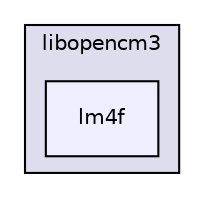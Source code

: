 digraph "/home/esdentem/projects/libopencm3/libopencm3-git/include/libopencm3/lm4f/" {
  compound=true
  node [ fontsize="10", fontname="Helvetica"];
  edge [ labelfontsize="10", labelfontname="Helvetica"];
  subgraph clusterdir_6a7820b97a7704ff85bcff20dea7ce23 {
    graph [ bgcolor="#ddddee", pencolor="black", label="libopencm3" fontname="Helvetica", fontsize="10", URL="dir_6a7820b97a7704ff85bcff20dea7ce23.html"]
  dir_16a49d58821e47b8957c58c692243696 [shape=box, label="lm4f", style="filled", fillcolor="#eeeeff", pencolor="black", URL="dir_16a49d58821e47b8957c58c692243696.html"];
  }
}
